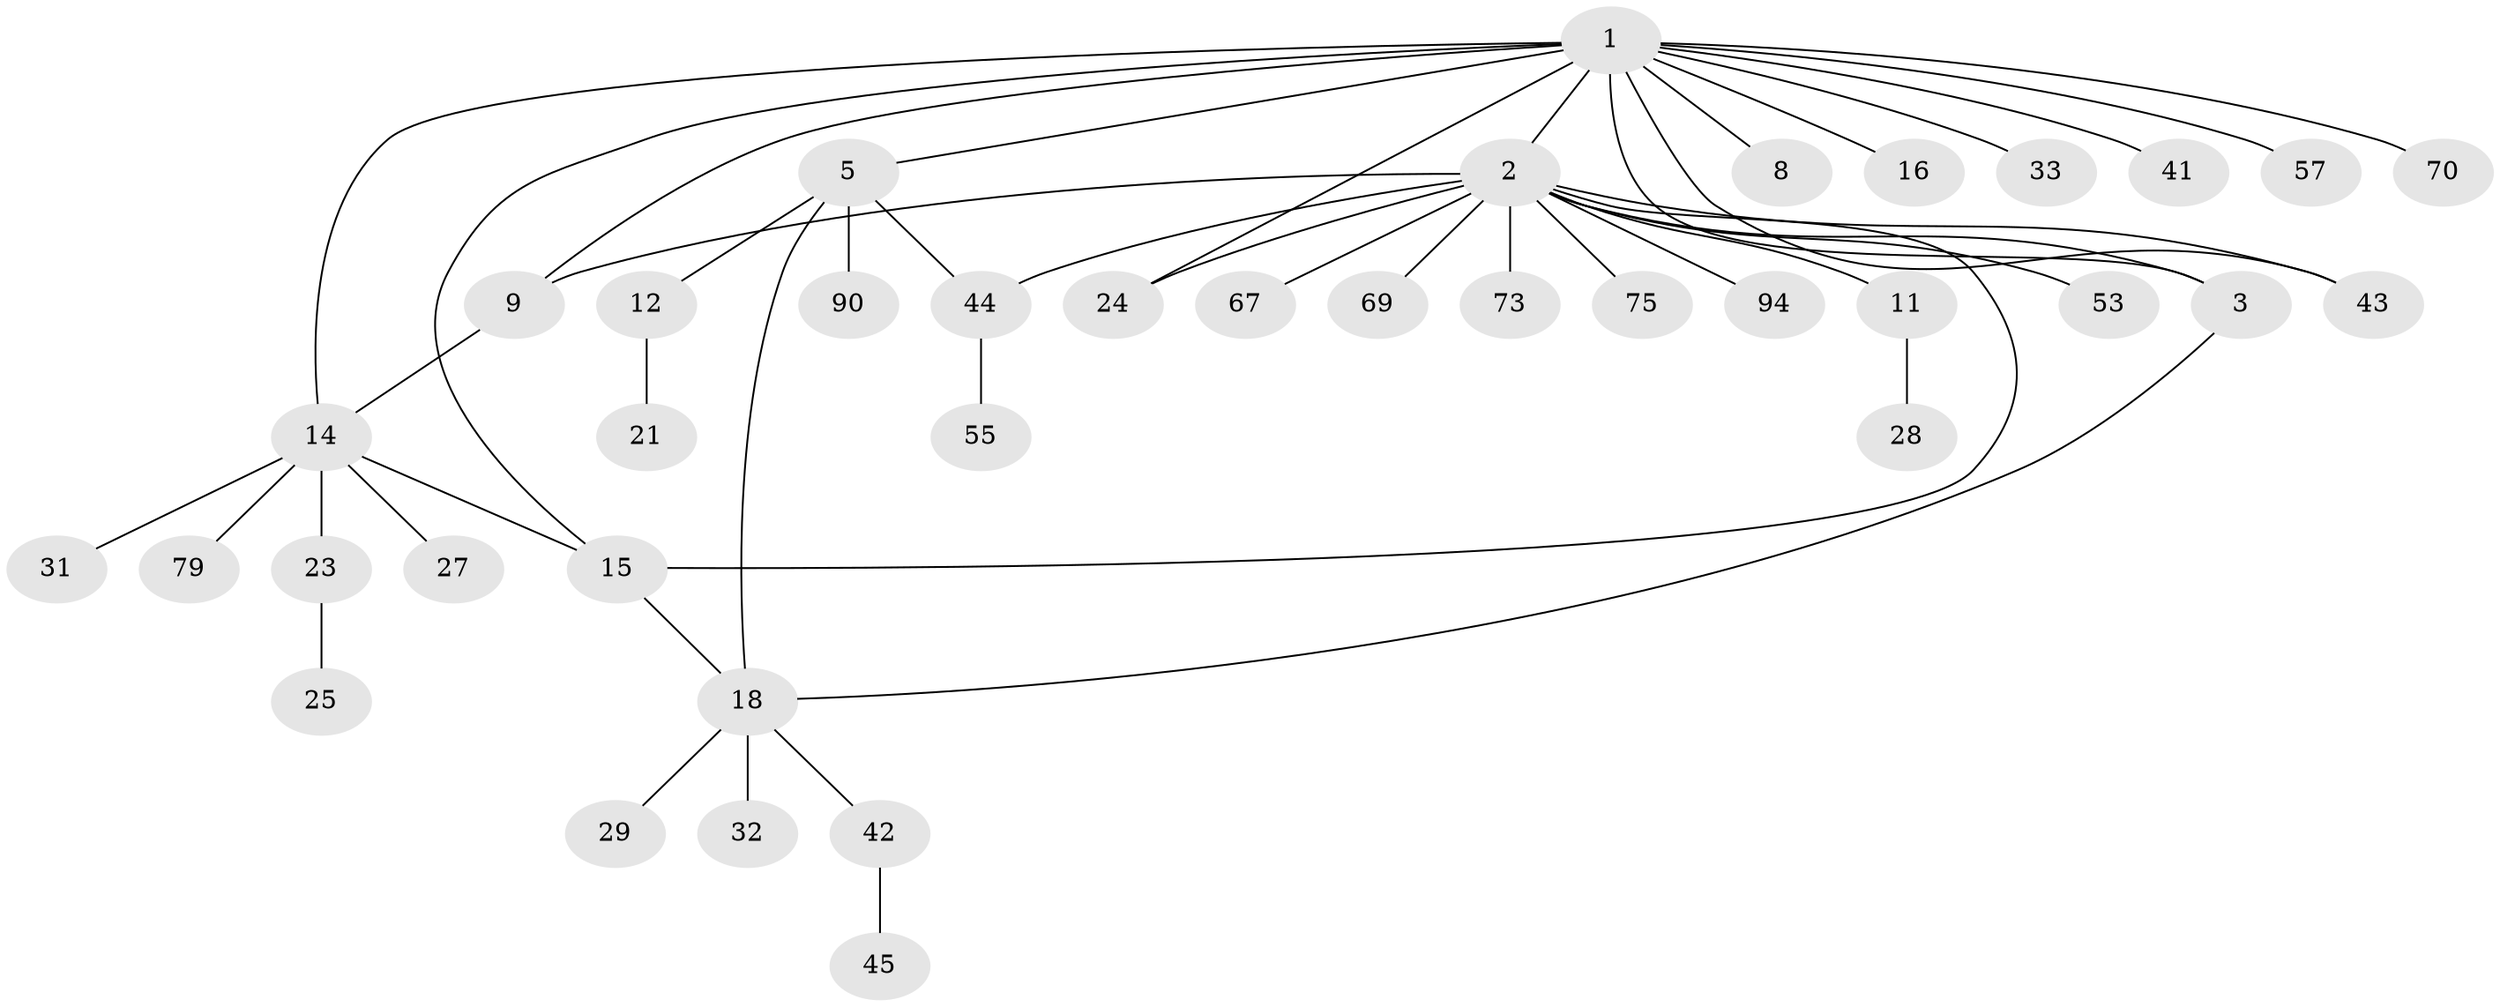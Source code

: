 // original degree distribution, {7: 0.010309278350515464, 22: 0.010309278350515464, 5: 0.061855670103092786, 12: 0.010309278350515464, 4: 0.041237113402061855, 6: 0.010309278350515464, 1: 0.5567010309278351, 3: 0.08247422680412371, 2: 0.20618556701030927, 9: 0.010309278350515464}
// Generated by graph-tools (version 1.1) at 2025/17/03/04/25 18:17:59]
// undirected, 38 vertices, 47 edges
graph export_dot {
graph [start="1"]
  node [color=gray90,style=filled];
  1 [super="+7+4"];
  2 [super="+56+48+17+38+35+34+6+37"];
  3 [super="+66"];
  5;
  8;
  9;
  11 [super="+61"];
  12;
  14 [super="+26"];
  15 [super="+76+82"];
  16 [super="+20"];
  18 [super="+51+59+83+22+30+19"];
  21 [super="+96"];
  23 [super="+39"];
  24 [super="+50+49"];
  25;
  27 [super="+88"];
  28;
  29;
  31;
  32;
  33;
  41;
  42;
  43 [super="+86"];
  44 [super="+97+74+46"];
  45;
  53;
  55;
  57;
  67;
  69;
  70;
  73 [super="+93"];
  75;
  79;
  90;
  94;
  1 -- 2;
  1 -- 3 [weight=2];
  1 -- 15;
  1 -- 57;
  1 -- 70;
  1 -- 33;
  1 -- 9;
  1 -- 43;
  1 -- 41;
  1 -- 16;
  1 -- 5;
  1 -- 8;
  1 -- 24;
  1 -- 14;
  2 -- 3;
  2 -- 9;
  2 -- 11;
  2 -- 43;
  2 -- 53;
  2 -- 67;
  2 -- 69;
  2 -- 73 [weight=2];
  2 -- 75;
  2 -- 94;
  2 -- 44;
  2 -- 15;
  2 -- 24;
  3 -- 18;
  5 -- 12;
  5 -- 18;
  5 -- 44;
  5 -- 90;
  9 -- 14;
  11 -- 28;
  12 -- 21;
  14 -- 15;
  14 -- 23 [weight=2];
  14 -- 31;
  14 -- 27;
  14 -- 79;
  15 -- 18;
  18 -- 32;
  18 -- 42;
  18 -- 29;
  23 -- 25;
  42 -- 45;
  44 -- 55;
}
